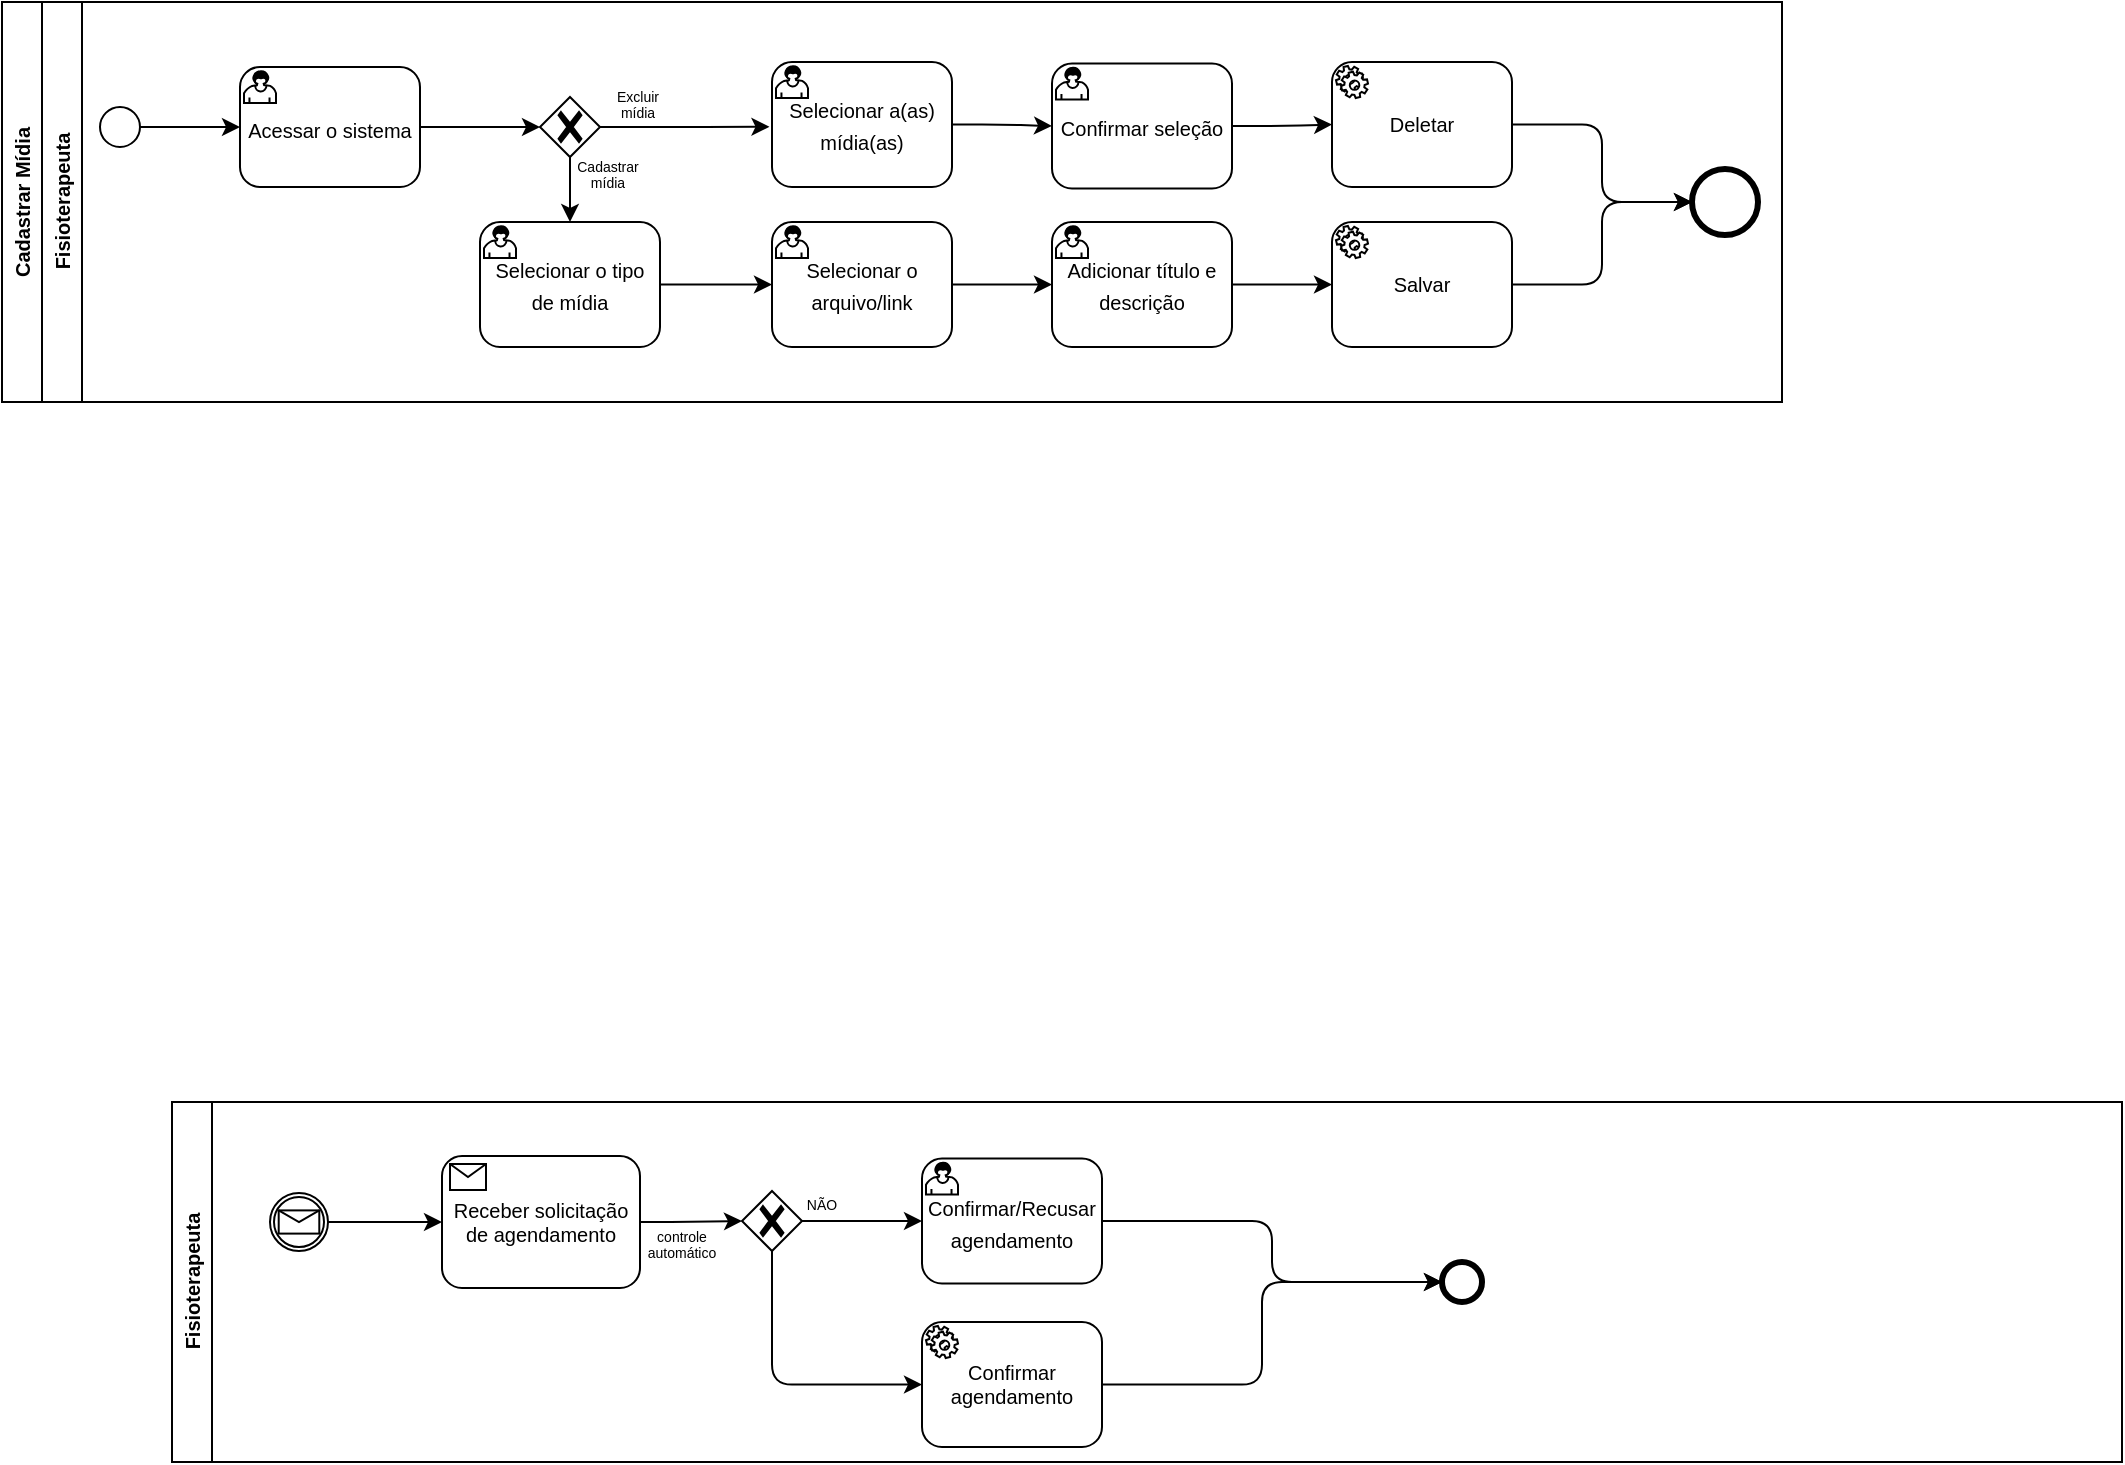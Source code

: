 <mxfile>
    <diagram id="THLll_zEvvaYS5AxFKv2" name="Página-1">
        <mxGraphModel dx="954" dy="536" grid="1" gridSize="10" guides="1" tooltips="1" connect="1" arrows="1" fold="1" page="1" pageScale="1" pageWidth="827" pageHeight="1169" math="0" shadow="0">
            <root>
                <mxCell id="0"/>
                <mxCell id="1" parent="0"/>
                <mxCell id="23" value="&lt;span style=&quot;&quot;&gt;Cadastrar Mídia&lt;/span&gt;" style="swimlane;html=1;childLayout=stackLayout;resizeParent=1;resizeParentMax=0;horizontal=0;startSize=20;horizontalStack=0;whiteSpace=wrap;fontSize=10;" parent="1" vertex="1">
                    <mxGeometry x="10" y="530" width="890" height="200" as="geometry"/>
                </mxCell>
                <mxCell id="24" value="Fisioterapeuta" style="swimlane;html=1;startSize=20;horizontal=0;fontSize=10;" parent="23" vertex="1">
                    <mxGeometry x="20" width="870" height="200" as="geometry"/>
                </mxCell>
                <mxCell id="28" value="" style="points=[[0.145,0.145,0],[0.5,0,0],[0.855,0.145,0],[1,0.5,0],[0.855,0.855,0],[0.5,1,0],[0.145,0.855,0],[0,0.5,0]];shape=mxgraph.bpmn.event;html=1;verticalLabelPosition=bottom;labelBackgroundColor=#ffffff;verticalAlign=top;align=center;perimeter=ellipsePerimeter;outlineConnect=0;aspect=fixed;outline=standard;symbol=general;" parent="24" vertex="1">
                    <mxGeometry x="29" y="52.5" width="20" height="20" as="geometry"/>
                </mxCell>
                <mxCell id="30" value="&lt;p style=&quot;line-height: 100%;&quot;&gt;&lt;font style=&quot;font-size: 10px;&quot;&gt;Acessar o sistema&lt;/font&gt;&lt;/p&gt;" style="points=[[0.25,0,0],[0.5,0,0],[0.75,0,0],[1,0.25,0],[1,0.5,0],[1,0.75,0],[0.75,1,0],[0.5,1,0],[0.25,1,0],[0,0.75,0],[0,0.5,0],[0,0.25,0]];shape=mxgraph.bpmn.task;whiteSpace=wrap;rectStyle=rounded;size=10;html=1;taskMarker=user;fontSize=14;" parent="24" vertex="1">
                    <mxGeometry x="99" y="32.5" width="90" height="60" as="geometry"/>
                </mxCell>
                <mxCell id="27" style="edgeStyle=none;html=1;exitX=1;exitY=0.5;exitDx=0;exitDy=0;exitPerimeter=0;entryX=0;entryY=0.5;entryDx=0;entryDy=0;entryPerimeter=0;fontSize=14;" parent="24" source="28" target="30" edge="1">
                    <mxGeometry relative="1" as="geometry"/>
                </mxCell>
                <mxCell id="41" style="edgeStyle=orthogonalEdgeStyle;html=1;exitX=1;exitY=0.5;exitDx=0;exitDy=0;exitPerimeter=0;entryX=-0.014;entryY=0.518;entryDx=0;entryDy=0;entryPerimeter=0;fontSize=10;" parent="24" source="31" target="34" edge="1">
                    <mxGeometry relative="1" as="geometry"/>
                </mxCell>
                <mxCell id="73" value="" style="edgeStyle=none;html=1;" edge="1" parent="24" source="31" target="72">
                    <mxGeometry relative="1" as="geometry"/>
                </mxCell>
                <mxCell id="31" value="" style="points=[[0.25,0.25,0],[0.5,0,0],[0.75,0.25,0],[1,0.5,0],[0.75,0.75,0],[0.5,1,0],[0.25,0.75,0],[0,0.5,0]];shape=mxgraph.bpmn.gateway2;html=1;verticalLabelPosition=bottom;labelBackgroundColor=#ffffff;verticalAlign=top;align=center;perimeter=rhombusPerimeter;outlineConnect=0;outline=none;symbol=none;gwType=exclusive;fontSize=10;" parent="24" vertex="1">
                    <mxGeometry x="249" y="47.5" width="30" height="30" as="geometry"/>
                </mxCell>
                <mxCell id="29" style="edgeStyle=none;html=1;exitX=1;exitY=0.5;exitDx=0;exitDy=0;exitPerimeter=0;entryX=0;entryY=0.5;entryDx=0;entryDy=0;entryPerimeter=0;fontSize=10;" parent="24" source="30" target="31" edge="1">
                    <mxGeometry relative="1" as="geometry"/>
                </mxCell>
                <mxCell id="33" value="&lt;p style=&quot;line-height: 40%;&quot;&gt;&lt;span style=&quot;font-size: 7px;&quot;&gt;Excluir mídia&lt;/span&gt;&lt;/p&gt;" style="text;html=1;strokeColor=none;fillColor=none;align=center;verticalAlign=middle;whiteSpace=wrap;rounded=0;fontSize=14;" parent="24" vertex="1">
                    <mxGeometry x="278" y="40" width="40" height="20" as="geometry"/>
                </mxCell>
                <mxCell id="50" style="edgeStyle=orthogonalEdgeStyle;html=1;exitX=1;exitY=0.5;exitDx=0;exitDy=0;exitPerimeter=0;entryX=0;entryY=0.5;entryDx=0;entryDy=0;entryPerimeter=0;fontSize=10;" parent="24" source="34" target="42" edge="1">
                    <mxGeometry relative="1" as="geometry"/>
                </mxCell>
                <mxCell id="34" value="&lt;p style=&quot;line-height: 100%;&quot;&gt;&lt;font style=&quot;font-size: 10px;&quot;&gt;Selecionar a(as) mídia(as)&lt;/font&gt;&lt;/p&gt;" style="points=[[0.25,0,0],[0.5,0,0],[0.75,0,0],[1,0.25,0],[1,0.5,0],[1,0.75,0],[0.75,1,0],[0.5,1,0],[0.25,1,0],[0,0.75,0],[0,0.5,0],[0,0.25,0]];shape=mxgraph.bpmn.task;whiteSpace=wrap;rectStyle=rounded;size=10;html=1;taskMarker=user;fontSize=14;" parent="24" vertex="1">
                    <mxGeometry x="365" y="30" width="90" height="62.5" as="geometry"/>
                </mxCell>
                <mxCell id="51" style="edgeStyle=orthogonalEdgeStyle;html=1;exitX=1;exitY=0.5;exitDx=0;exitDy=0;exitPerimeter=0;entryX=0;entryY=0.5;entryDx=0;entryDy=0;entryPerimeter=0;fontSize=10;" parent="24" source="42" edge="1">
                    <mxGeometry relative="1" as="geometry">
                        <mxPoint x="645" y="61.25" as="targetPoint"/>
                    </mxGeometry>
                </mxCell>
                <mxCell id="42" value="&lt;p style=&quot;line-height: 100%;&quot;&gt;&lt;font style=&quot;font-size: 10px;&quot;&gt;Confirmar seleção&lt;/font&gt;&lt;/p&gt;" style="points=[[0.25,0,0],[0.5,0,0],[0.75,0,0],[1,0.25,0],[1,0.5,0],[1,0.75,0],[0.75,1,0],[0.5,1,0],[0.25,1,0],[0,0.75,0],[0,0.5,0],[0,0.25,0]];shape=mxgraph.bpmn.task;whiteSpace=wrap;rectStyle=rounded;size=10;html=1;taskMarker=user;fontSize=14;" parent="24" vertex="1">
                    <mxGeometry x="505" y="30.75" width="90" height="62.5" as="geometry"/>
                </mxCell>
                <mxCell id="101" value="" style="edgeStyle=orthogonalEdgeStyle;html=1;" edge="1" parent="24" source="57" target="100">
                    <mxGeometry relative="1" as="geometry"/>
                </mxCell>
                <mxCell id="57" value="Deletar" style="points=[[0.25,0,0],[0.5,0,0],[0.75,0,0],[1,0.25,0],[1,0.5,0],[1,0.75,0],[0.75,1,0],[0.5,1,0],[0.25,1,0],[0,0.75,0],[0,0.5,0],[0,0.25,0]];shape=mxgraph.bpmn.task;whiteSpace=wrap;rectStyle=rounded;size=10;html=1;taskMarker=service;fontSize=10;" parent="24" vertex="1">
                    <mxGeometry x="645" y="30" width="90" height="62.5" as="geometry"/>
                </mxCell>
                <mxCell id="94" value="" style="edgeStyle=none;html=1;" edge="1" parent="24" source="72" target="93">
                    <mxGeometry relative="1" as="geometry"/>
                </mxCell>
                <mxCell id="72" value="&lt;p style=&quot;line-height: 100%;&quot;&gt;&lt;font style=&quot;font-size: 10px;&quot;&gt;Selecionar o tipo de mídia&lt;/font&gt;&lt;/p&gt;" style="points=[[0.25,0,0],[0.5,0,0],[0.75,0,0],[1,0.25,0],[1,0.5,0],[1,0.75,0],[0.75,1,0],[0.5,1,0],[0.25,1,0],[0,0.75,0],[0,0.5,0],[0,0.25,0]];shape=mxgraph.bpmn.task;whiteSpace=wrap;rectStyle=rounded;size=10;html=1;taskMarker=user;fontSize=14;" vertex="1" parent="24">
                    <mxGeometry x="219" y="110" width="90" height="62.5" as="geometry"/>
                </mxCell>
                <mxCell id="74" value="&lt;p style=&quot;line-height: 40%;&quot;&gt;&lt;span style=&quot;font-size: 7px;&quot;&gt;Cadastrar&lt;br&gt;mídia&lt;/span&gt;&lt;/p&gt;" style="text;html=1;strokeColor=none;fillColor=none;align=center;verticalAlign=middle;whiteSpace=wrap;rounded=0;fontSize=14;" vertex="1" parent="24">
                    <mxGeometry x="263" y="75" width="40" height="20" as="geometry"/>
                </mxCell>
                <mxCell id="96" value="" style="edgeStyle=none;html=1;" edge="1" parent="24" source="93" target="95">
                    <mxGeometry relative="1" as="geometry"/>
                </mxCell>
                <mxCell id="93" value="&lt;p style=&quot;line-height: 100%;&quot;&gt;&lt;font style=&quot;font-size: 10px;&quot;&gt;Selecionar o arquivo/link&lt;/font&gt;&lt;/p&gt;" style="points=[[0.25,0,0],[0.5,0,0],[0.75,0,0],[1,0.25,0],[1,0.5,0],[1,0.75,0],[0.75,1,0],[0.5,1,0],[0.25,1,0],[0,0.75,0],[0,0.5,0],[0,0.25,0]];shape=mxgraph.bpmn.task;whiteSpace=wrap;rectStyle=rounded;size=10;html=1;taskMarker=user;fontSize=14;" vertex="1" parent="24">
                    <mxGeometry x="365" y="110" width="90" height="62.5" as="geometry"/>
                </mxCell>
                <mxCell id="98" value="" style="edgeStyle=none;html=1;" edge="1" parent="24" source="95">
                    <mxGeometry relative="1" as="geometry">
                        <mxPoint x="645" y="141.25" as="targetPoint"/>
                    </mxGeometry>
                </mxCell>
                <mxCell id="95" value="&lt;p style=&quot;line-height: 100%;&quot;&gt;&lt;font style=&quot;font-size: 10px;&quot;&gt;Adicionar título e descrição&lt;/font&gt;&lt;/p&gt;" style="points=[[0.25,0,0],[0.5,0,0],[0.75,0,0],[1,0.25,0],[1,0.5,0],[1,0.75,0],[0.75,1,0],[0.5,1,0],[0.25,1,0],[0,0.75,0],[0,0.5,0],[0,0.25,0]];shape=mxgraph.bpmn.task;whiteSpace=wrap;rectStyle=rounded;size=10;html=1;taskMarker=user;fontSize=14;" vertex="1" parent="24">
                    <mxGeometry x="505" y="110" width="90" height="62.5" as="geometry"/>
                </mxCell>
                <mxCell id="102" value="" style="edgeStyle=orthogonalEdgeStyle;html=1;" edge="1" parent="24" source="99" target="100">
                    <mxGeometry relative="1" as="geometry"/>
                </mxCell>
                <mxCell id="99" value="Salvar" style="points=[[0.25,0,0],[0.5,0,0],[0.75,0,0],[1,0.25,0],[1,0.5,0],[1,0.75,0],[0.75,1,0],[0.5,1,0],[0.25,1,0],[0,0.75,0],[0,0.5,0],[0,0.25,0]];shape=mxgraph.bpmn.task;whiteSpace=wrap;rectStyle=rounded;size=10;html=1;taskMarker=service;fontSize=10;" vertex="1" parent="24">
                    <mxGeometry x="645" y="110" width="90" height="62.5" as="geometry"/>
                </mxCell>
                <mxCell id="100" value="" style="points=[[0.145,0.145,0],[0.5,0,0],[0.855,0.145,0],[1,0.5,0],[0.855,0.855,0],[0.5,1,0],[0.145,0.855,0],[0,0.5,0]];shape=mxgraph.bpmn.event;html=1;verticalLabelPosition=bottom;labelBackgroundColor=#ffffff;verticalAlign=top;align=center;perimeter=ellipsePerimeter;outlineConnect=0;aspect=fixed;outline=end;symbol=terminate2;" vertex="1" parent="24">
                    <mxGeometry x="825" y="83.5" width="33" height="33" as="geometry"/>
                </mxCell>
                <mxCell id="25" value="Fisioterapeuta" style="swimlane;html=1;startSize=20;horizontal=0;fontSize=10;" parent="1" vertex="1">
                    <mxGeometry x="95" y="1080" width="975" height="180" as="geometry"/>
                </mxCell>
                <mxCell id="58" style="edgeStyle=orthogonalEdgeStyle;html=1;exitX=1;exitY=0.5;exitDx=0;exitDy=0;exitPerimeter=0;entryX=0;entryY=0.5;entryDx=0;entryDy=0;entryPerimeter=0;fontSize=10;" parent="25" source="47" target="56" edge="1">
                    <mxGeometry relative="1" as="geometry"/>
                </mxCell>
                <mxCell id="47" value="" style="points=[[0.145,0.145,0],[0.5,0,0],[0.855,0.145,0],[1,0.5,0],[0.855,0.855,0],[0.5,1,0],[0.145,0.855,0],[0,0.5,0]];shape=mxgraph.bpmn.event;html=1;verticalLabelPosition=bottom;labelBackgroundColor=#ffffff;verticalAlign=top;align=center;perimeter=ellipsePerimeter;outlineConnect=0;aspect=fixed;outline=catching;symbol=message;fontSize=10;" parent="25" vertex="1">
                    <mxGeometry x="49" y="45.5" width="29" height="29" as="geometry"/>
                </mxCell>
                <mxCell id="61" style="edgeStyle=orthogonalEdgeStyle;html=1;exitX=1;exitY=0.5;exitDx=0;exitDy=0;exitPerimeter=0;entryX=0;entryY=0.5;entryDx=0;entryDy=0;entryPerimeter=0;fontSize=10;" parent="25" source="56" target="60" edge="1">
                    <mxGeometry relative="1" as="geometry"/>
                </mxCell>
                <mxCell id="56" value="Receber solicitação de agendamento" style="points=[[0.25,0,0],[0.5,0,0],[0.75,0,0],[1,0.25,0],[1,0.5,0],[1,0.75,0],[0.75,1,0],[0.5,1,0],[0.25,1,0],[0,0.75,0],[0,0.5,0],[0,0.25,0]];shape=mxgraph.bpmn.task;whiteSpace=wrap;rectStyle=rounded;size=10;html=1;taskMarker=receive;fontSize=10;" parent="25" vertex="1">
                    <mxGeometry x="135" y="27" width="99" height="66" as="geometry"/>
                </mxCell>
                <mxCell id="69" style="edgeStyle=orthogonalEdgeStyle;html=1;exitX=1;exitY=0.5;exitDx=0;exitDy=0;exitPerimeter=0;entryX=0;entryY=0.5;entryDx=0;entryDy=0;entryPerimeter=0;fontSize=10;" parent="25" source="59" target="68" edge="1">
                    <mxGeometry relative="1" as="geometry"/>
                </mxCell>
                <mxCell id="59" value="&lt;p style=&quot;line-height: 100%;&quot;&gt;&lt;font style=&quot;font-size: 10px;&quot;&gt;Confirmar/Recusar agendamento&lt;/font&gt;&lt;/p&gt;" style="points=[[0.25,0,0],[0.5,0,0],[0.75,0,0],[1,0.25,0],[1,0.5,0],[1,0.75,0],[0.75,1,0],[0.5,1,0],[0.25,1,0],[0,0.75,0],[0,0.5,0],[0,0.25,0]];shape=mxgraph.bpmn.task;whiteSpace=wrap;rectStyle=rounded;size=10;html=1;taskMarker=user;fontSize=14;" parent="25" vertex="1">
                    <mxGeometry x="375" y="28.25" width="90" height="62.5" as="geometry"/>
                </mxCell>
                <mxCell id="62" style="edgeStyle=orthogonalEdgeStyle;html=1;exitX=1;exitY=0.5;exitDx=0;exitDy=0;exitPerimeter=0;entryX=0;entryY=0.5;entryDx=0;entryDy=0;entryPerimeter=0;fontSize=10;" parent="25" source="60" target="59" edge="1">
                    <mxGeometry relative="1" as="geometry"/>
                </mxCell>
                <mxCell id="66" style="edgeStyle=orthogonalEdgeStyle;html=1;exitX=0.5;exitY=1;exitDx=0;exitDy=0;exitPerimeter=0;entryX=0;entryY=0.5;entryDx=0;entryDy=0;entryPerimeter=0;fontSize=10;" parent="25" source="60" target="65" edge="1">
                    <mxGeometry relative="1" as="geometry"/>
                </mxCell>
                <mxCell id="60" value="" style="points=[[0.25,0.25,0],[0.5,0,0],[0.75,0.25,0],[1,0.5,0],[0.75,0.75,0],[0.5,1,0],[0.25,0.75,0],[0,0.5,0]];shape=mxgraph.bpmn.gateway2;html=1;verticalLabelPosition=bottom;labelBackgroundColor=#ffffff;verticalAlign=top;align=center;perimeter=rhombusPerimeter;outlineConnect=0;outline=none;symbol=none;gwType=exclusive;fontSize=10;" parent="25" vertex="1">
                    <mxGeometry x="285" y="44.5" width="30" height="30" as="geometry"/>
                </mxCell>
                <mxCell id="63" value="&lt;p style=&quot;line-height: 40%;&quot;&gt;&lt;font style=&quot;font-size: 7px;&quot;&gt;controle automático&lt;/font&gt;&lt;/p&gt;" style="text;html=1;strokeColor=none;fillColor=none;align=center;verticalAlign=middle;whiteSpace=wrap;rounded=0;fontSize=14;" parent="25" vertex="1">
                    <mxGeometry x="235" y="60" width="40" height="20" as="geometry"/>
                </mxCell>
                <mxCell id="64" value="&lt;p style=&quot;line-height: 40%;&quot;&gt;&lt;span style=&quot;font-size: 7px;&quot;&gt;NÃO&lt;/span&gt;&lt;/p&gt;" style="text;html=1;strokeColor=none;fillColor=none;align=center;verticalAlign=middle;whiteSpace=wrap;rounded=0;fontSize=14;" parent="25" vertex="1">
                    <mxGeometry x="305" y="40" width="40" height="20" as="geometry"/>
                </mxCell>
                <mxCell id="65" value="Confirmar agendamento" style="points=[[0.25,0,0],[0.5,0,0],[0.75,0,0],[1,0.25,0],[1,0.5,0],[1,0.75,0],[0.75,1,0],[0.5,1,0],[0.25,1,0],[0,0.75,0],[0,0.5,0],[0,0.25,0]];shape=mxgraph.bpmn.task;whiteSpace=wrap;rectStyle=rounded;size=10;html=1;taskMarker=service;fontSize=10;" parent="25" vertex="1">
                    <mxGeometry x="375" y="110" width="90" height="62.5" as="geometry"/>
                </mxCell>
                <mxCell id="68" value="" style="points=[[0.145,0.145,0],[0.5,0,0],[0.855,0.145,0],[1,0.5,0],[0.855,0.855,0],[0.5,1,0],[0.145,0.855,0],[0,0.5,0]];shape=mxgraph.bpmn.event;html=1;verticalLabelPosition=bottom;labelBackgroundColor=#ffffff;verticalAlign=top;align=center;perimeter=ellipsePerimeter;outlineConnect=0;aspect=fixed;outline=end;symbol=terminate2;fontSize=10;" parent="25" vertex="1">
                    <mxGeometry x="635" y="80" width="20" height="20" as="geometry"/>
                </mxCell>
                <mxCell id="70" style="edgeStyle=orthogonalEdgeStyle;html=1;exitX=1;exitY=0.5;exitDx=0;exitDy=0;exitPerimeter=0;fontSize=10;entryX=0;entryY=0.5;entryDx=0;entryDy=0;entryPerimeter=0;" parent="25" source="65" target="68" edge="1">
                    <mxGeometry relative="1" as="geometry">
                        <mxPoint x="625" y="90" as="targetPoint"/>
                        <Array as="points">
                            <mxPoint x="545" y="141"/>
                            <mxPoint x="545" y="90"/>
                        </Array>
                    </mxGeometry>
                </mxCell>
            </root>
        </mxGraphModel>
    </diagram>
</mxfile>